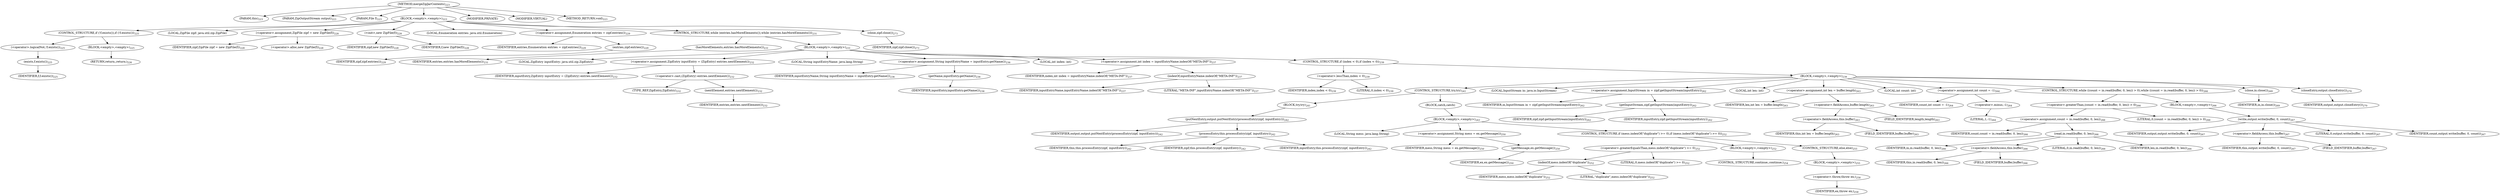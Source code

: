digraph "mergeZipJarContents" {  
"409" [label = <(METHOD,mergeZipJarContents)<SUB>223</SUB>> ]
"27" [label = <(PARAM,this)<SUB>223</SUB>> ]
"410" [label = <(PARAM,ZipOutputStream output)<SUB>223</SUB>> ]
"411" [label = <(PARAM,File f)<SUB>223</SUB>> ]
"412" [label = <(BLOCK,&lt;empty&gt;,&lt;empty&gt;)<SUB>223</SUB>> ]
"413" [label = <(CONTROL_STRUCTURE,if (!f.exists()),if (!f.exists()))<SUB>225</SUB>> ]
"414" [label = <(&lt;operator&gt;.logicalNot,!f.exists())<SUB>225</SUB>> ]
"415" [label = <(exists,f.exists())<SUB>225</SUB>> ]
"416" [label = <(IDENTIFIER,f,f.exists())<SUB>225</SUB>> ]
"417" [label = <(BLOCK,&lt;empty&gt;,&lt;empty&gt;)<SUB>225</SUB>> ]
"418" [label = <(RETURN,return;,return;)<SUB>226</SUB>> ]
"25" [label = <(LOCAL,ZipFile zipf: java.util.zip.ZipFile)> ]
"419" [label = <(&lt;operator&gt;.assignment,ZipFile zipf = new ZipFile(f))<SUB>228</SUB>> ]
"420" [label = <(IDENTIFIER,zipf,ZipFile zipf = new ZipFile(f))<SUB>228</SUB>> ]
"421" [label = <(&lt;operator&gt;.alloc,new ZipFile(f))<SUB>228</SUB>> ]
"422" [label = <(&lt;init&gt;,new ZipFile(f))<SUB>228</SUB>> ]
"24" [label = <(IDENTIFIER,zipf,new ZipFile(f))<SUB>228</SUB>> ]
"423" [label = <(IDENTIFIER,f,new ZipFile(f))<SUB>228</SUB>> ]
"424" [label = <(LOCAL,Enumeration entries: java.util.Enumeration)> ]
"425" [label = <(&lt;operator&gt;.assignment,Enumeration entries = zipf.entries())<SUB>229</SUB>> ]
"426" [label = <(IDENTIFIER,entries,Enumeration entries = zipf.entries())<SUB>229</SUB>> ]
"427" [label = <(entries,zipf.entries())<SUB>229</SUB>> ]
"428" [label = <(IDENTIFIER,zipf,zipf.entries())<SUB>229</SUB>> ]
"429" [label = <(CONTROL_STRUCTURE,while (entries.hasMoreElements()),while (entries.hasMoreElements()))<SUB>231</SUB>> ]
"430" [label = <(hasMoreElements,entries.hasMoreElements())<SUB>231</SUB>> ]
"431" [label = <(IDENTIFIER,entries,entries.hasMoreElements())<SUB>231</SUB>> ]
"432" [label = <(BLOCK,&lt;empty&gt;,&lt;empty&gt;)<SUB>231</SUB>> ]
"433" [label = <(LOCAL,ZipEntry inputEntry: java.util.zip.ZipEntry)> ]
"434" [label = <(&lt;operator&gt;.assignment,ZipEntry inputEntry = (ZipEntry) entries.nextElement())<SUB>232</SUB>> ]
"435" [label = <(IDENTIFIER,inputEntry,ZipEntry inputEntry = (ZipEntry) entries.nextElement())<SUB>232</SUB>> ]
"436" [label = <(&lt;operator&gt;.cast,(ZipEntry) entries.nextElement())<SUB>232</SUB>> ]
"437" [label = <(TYPE_REF,ZipEntry,ZipEntry)<SUB>232</SUB>> ]
"438" [label = <(nextElement,entries.nextElement())<SUB>232</SUB>> ]
"439" [label = <(IDENTIFIER,entries,entries.nextElement())<SUB>232</SUB>> ]
"440" [label = <(LOCAL,String inputEntryName: java.lang.String)> ]
"441" [label = <(&lt;operator&gt;.assignment,String inputEntryName = inputEntry.getName())<SUB>236</SUB>> ]
"442" [label = <(IDENTIFIER,inputEntryName,String inputEntryName = inputEntry.getName())<SUB>236</SUB>> ]
"443" [label = <(getName,inputEntry.getName())<SUB>236</SUB>> ]
"444" [label = <(IDENTIFIER,inputEntry,inputEntry.getName())<SUB>236</SUB>> ]
"445" [label = <(LOCAL,int index: int)> ]
"446" [label = <(&lt;operator&gt;.assignment,int index = inputEntryName.indexOf(&quot;META-INF&quot;))<SUB>237</SUB>> ]
"447" [label = <(IDENTIFIER,index,int index = inputEntryName.indexOf(&quot;META-INF&quot;))<SUB>237</SUB>> ]
"448" [label = <(indexOf,inputEntryName.indexOf(&quot;META-INF&quot;))<SUB>237</SUB>> ]
"449" [label = <(IDENTIFIER,inputEntryName,inputEntryName.indexOf(&quot;META-INF&quot;))<SUB>237</SUB>> ]
"450" [label = <(LITERAL,&quot;META-INF&quot;,inputEntryName.indexOf(&quot;META-INF&quot;))<SUB>237</SUB>> ]
"451" [label = <(CONTROL_STRUCTURE,if (index &lt; 0),if (index &lt; 0))<SUB>239</SUB>> ]
"452" [label = <(&lt;operator&gt;.lessThan,index &lt; 0)<SUB>239</SUB>> ]
"453" [label = <(IDENTIFIER,index,index &lt; 0)<SUB>239</SUB>> ]
"454" [label = <(LITERAL,0,index &lt; 0)<SUB>239</SUB>> ]
"455" [label = <(BLOCK,&lt;empty&gt;,&lt;empty&gt;)<SUB>239</SUB>> ]
"456" [label = <(CONTROL_STRUCTURE,try,try)<SUB>241</SUB>> ]
"457" [label = <(BLOCK,try,try)<SUB>241</SUB>> ]
"458" [label = <(putNextEntry,output.putNextEntry(processEntry(zipf, inputEntry)))<SUB>242</SUB>> ]
"459" [label = <(IDENTIFIER,output,output.putNextEntry(processEntry(zipf, inputEntry)))<SUB>242</SUB>> ]
"460" [label = <(processEntry,this.processEntry(zipf, inputEntry))<SUB>242</SUB>> ]
"26" [label = <(IDENTIFIER,this,this.processEntry(zipf, inputEntry))<SUB>242</SUB>> ]
"461" [label = <(IDENTIFIER,zipf,this.processEntry(zipf, inputEntry))<SUB>242</SUB>> ]
"462" [label = <(IDENTIFIER,inputEntry,this.processEntry(zipf, inputEntry))<SUB>242</SUB>> ]
"463" [label = <(BLOCK,catch,catch)> ]
"464" [label = <(BLOCK,&lt;empty&gt;,&lt;empty&gt;)<SUB>243</SUB>> ]
"465" [label = <(LOCAL,String mess: java.lang.String)> ]
"466" [label = <(&lt;operator&gt;.assignment,String mess = ex.getMessage())<SUB>250</SUB>> ]
"467" [label = <(IDENTIFIER,mess,String mess = ex.getMessage())<SUB>250</SUB>> ]
"468" [label = <(getMessage,ex.getMessage())<SUB>250</SUB>> ]
"469" [label = <(IDENTIFIER,ex,ex.getMessage())<SUB>250</SUB>> ]
"470" [label = <(CONTROL_STRUCTURE,if (mess.indexOf(&quot;duplicate&quot;) &gt;= 0),if (mess.indexOf(&quot;duplicate&quot;) &gt;= 0))<SUB>252</SUB>> ]
"471" [label = <(&lt;operator&gt;.greaterEqualsThan,mess.indexOf(&quot;duplicate&quot;) &gt;= 0)<SUB>252</SUB>> ]
"472" [label = <(indexOf,mess.indexOf(&quot;duplicate&quot;))<SUB>252</SUB>> ]
"473" [label = <(IDENTIFIER,mess,mess.indexOf(&quot;duplicate&quot;))<SUB>252</SUB>> ]
"474" [label = <(LITERAL,&quot;duplicate&quot;,mess.indexOf(&quot;duplicate&quot;))<SUB>252</SUB>> ]
"475" [label = <(LITERAL,0,mess.indexOf(&quot;duplicate&quot;) &gt;= 0)<SUB>252</SUB>> ]
"476" [label = <(BLOCK,&lt;empty&gt;,&lt;empty&gt;)<SUB>252</SUB>> ]
"477" [label = <(CONTROL_STRUCTURE,continue;,continue;)<SUB>254</SUB>> ]
"478" [label = <(CONTROL_STRUCTURE,else,else)<SUB>255</SUB>> ]
"479" [label = <(BLOCK,&lt;empty&gt;,&lt;empty&gt;)<SUB>255</SUB>> ]
"480" [label = <(&lt;operator&gt;.throw,throw ex;)<SUB>258</SUB>> ]
"481" [label = <(IDENTIFIER,ex,throw ex;)<SUB>258</SUB>> ]
"482" [label = <(LOCAL,InputStream in: java.io.InputStream)> ]
"483" [label = <(&lt;operator&gt;.assignment,InputStream in = zipf.getInputStream(inputEntry))<SUB>262</SUB>> ]
"484" [label = <(IDENTIFIER,in,InputStream in = zipf.getInputStream(inputEntry))<SUB>262</SUB>> ]
"485" [label = <(getInputStream,zipf.getInputStream(inputEntry))<SUB>262</SUB>> ]
"486" [label = <(IDENTIFIER,zipf,zipf.getInputStream(inputEntry))<SUB>262</SUB>> ]
"487" [label = <(IDENTIFIER,inputEntry,zipf.getInputStream(inputEntry))<SUB>262</SUB>> ]
"488" [label = <(LOCAL,int len: int)> ]
"489" [label = <(&lt;operator&gt;.assignment,int len = buffer.length)<SUB>263</SUB>> ]
"490" [label = <(IDENTIFIER,len,int len = buffer.length)<SUB>263</SUB>> ]
"491" [label = <(&lt;operator&gt;.fieldAccess,buffer.length)<SUB>263</SUB>> ]
"492" [label = <(&lt;operator&gt;.fieldAccess,this.buffer)<SUB>263</SUB>> ]
"493" [label = <(IDENTIFIER,this,int len = buffer.length)<SUB>263</SUB>> ]
"494" [label = <(FIELD_IDENTIFIER,buffer,buffer)<SUB>263</SUB>> ]
"495" [label = <(FIELD_IDENTIFIER,length,length)<SUB>263</SUB>> ]
"496" [label = <(LOCAL,int count: int)> ]
"497" [label = <(&lt;operator&gt;.assignment,int count = -1)<SUB>264</SUB>> ]
"498" [label = <(IDENTIFIER,count,int count = -1)<SUB>264</SUB>> ]
"499" [label = <(&lt;operator&gt;.minus,-1)<SUB>264</SUB>> ]
"500" [label = <(LITERAL,1,-1)<SUB>264</SUB>> ]
"501" [label = <(CONTROL_STRUCTURE,while ((count = in.read(buffer, 0, len)) &gt; 0),while ((count = in.read(buffer, 0, len)) &gt; 0))<SUB>266</SUB>> ]
"502" [label = <(&lt;operator&gt;.greaterThan,(count = in.read(buffer, 0, len)) &gt; 0)<SUB>266</SUB>> ]
"503" [label = <(&lt;operator&gt;.assignment,count = in.read(buffer, 0, len))<SUB>266</SUB>> ]
"504" [label = <(IDENTIFIER,count,count = in.read(buffer, 0, len))<SUB>266</SUB>> ]
"505" [label = <(read,in.read(buffer, 0, len))<SUB>266</SUB>> ]
"506" [label = <(IDENTIFIER,in,in.read(buffer, 0, len))<SUB>266</SUB>> ]
"507" [label = <(&lt;operator&gt;.fieldAccess,this.buffer)<SUB>266</SUB>> ]
"508" [label = <(IDENTIFIER,this,in.read(buffer, 0, len))<SUB>266</SUB>> ]
"509" [label = <(FIELD_IDENTIFIER,buffer,buffer)<SUB>266</SUB>> ]
"510" [label = <(LITERAL,0,in.read(buffer, 0, len))<SUB>266</SUB>> ]
"511" [label = <(IDENTIFIER,len,in.read(buffer, 0, len))<SUB>266</SUB>> ]
"512" [label = <(LITERAL,0,(count = in.read(buffer, 0, len)) &gt; 0)<SUB>266</SUB>> ]
"513" [label = <(BLOCK,&lt;empty&gt;,&lt;empty&gt;)<SUB>266</SUB>> ]
"514" [label = <(write,output.write(buffer, 0, count))<SUB>267</SUB>> ]
"515" [label = <(IDENTIFIER,output,output.write(buffer, 0, count))<SUB>267</SUB>> ]
"516" [label = <(&lt;operator&gt;.fieldAccess,this.buffer)<SUB>267</SUB>> ]
"517" [label = <(IDENTIFIER,this,output.write(buffer, 0, count))<SUB>267</SUB>> ]
"518" [label = <(FIELD_IDENTIFIER,buffer,buffer)<SUB>267</SUB>> ]
"519" [label = <(LITERAL,0,output.write(buffer, 0, count))<SUB>267</SUB>> ]
"520" [label = <(IDENTIFIER,count,output.write(buffer, 0, count))<SUB>267</SUB>> ]
"521" [label = <(close,in.close())<SUB>269</SUB>> ]
"522" [label = <(IDENTIFIER,in,in.close())<SUB>269</SUB>> ]
"523" [label = <(closeEntry,output.closeEntry())<SUB>270</SUB>> ]
"524" [label = <(IDENTIFIER,output,output.closeEntry())<SUB>270</SUB>> ]
"525" [label = <(close,zipf.close())<SUB>273</SUB>> ]
"526" [label = <(IDENTIFIER,zipf,zipf.close())<SUB>273</SUB>> ]
"527" [label = <(MODIFIER,PRIVATE)> ]
"528" [label = <(MODIFIER,VIRTUAL)> ]
"529" [label = <(METHOD_RETURN,void)<SUB>223</SUB>> ]
  "409" -> "27" 
  "409" -> "410" 
  "409" -> "411" 
  "409" -> "412" 
  "409" -> "527" 
  "409" -> "528" 
  "409" -> "529" 
  "412" -> "413" 
  "412" -> "25" 
  "412" -> "419" 
  "412" -> "422" 
  "412" -> "424" 
  "412" -> "425" 
  "412" -> "429" 
  "412" -> "525" 
  "413" -> "414" 
  "413" -> "417" 
  "414" -> "415" 
  "415" -> "416" 
  "417" -> "418" 
  "419" -> "420" 
  "419" -> "421" 
  "422" -> "24" 
  "422" -> "423" 
  "425" -> "426" 
  "425" -> "427" 
  "427" -> "428" 
  "429" -> "430" 
  "429" -> "432" 
  "430" -> "431" 
  "432" -> "433" 
  "432" -> "434" 
  "432" -> "440" 
  "432" -> "441" 
  "432" -> "445" 
  "432" -> "446" 
  "432" -> "451" 
  "434" -> "435" 
  "434" -> "436" 
  "436" -> "437" 
  "436" -> "438" 
  "438" -> "439" 
  "441" -> "442" 
  "441" -> "443" 
  "443" -> "444" 
  "446" -> "447" 
  "446" -> "448" 
  "448" -> "449" 
  "448" -> "450" 
  "451" -> "452" 
  "451" -> "455" 
  "452" -> "453" 
  "452" -> "454" 
  "455" -> "456" 
  "455" -> "482" 
  "455" -> "483" 
  "455" -> "488" 
  "455" -> "489" 
  "455" -> "496" 
  "455" -> "497" 
  "455" -> "501" 
  "455" -> "521" 
  "455" -> "523" 
  "456" -> "457" 
  "456" -> "463" 
  "457" -> "458" 
  "458" -> "459" 
  "458" -> "460" 
  "460" -> "26" 
  "460" -> "461" 
  "460" -> "462" 
  "463" -> "464" 
  "464" -> "465" 
  "464" -> "466" 
  "464" -> "470" 
  "466" -> "467" 
  "466" -> "468" 
  "468" -> "469" 
  "470" -> "471" 
  "470" -> "476" 
  "470" -> "478" 
  "471" -> "472" 
  "471" -> "475" 
  "472" -> "473" 
  "472" -> "474" 
  "476" -> "477" 
  "478" -> "479" 
  "479" -> "480" 
  "480" -> "481" 
  "483" -> "484" 
  "483" -> "485" 
  "485" -> "486" 
  "485" -> "487" 
  "489" -> "490" 
  "489" -> "491" 
  "491" -> "492" 
  "491" -> "495" 
  "492" -> "493" 
  "492" -> "494" 
  "497" -> "498" 
  "497" -> "499" 
  "499" -> "500" 
  "501" -> "502" 
  "501" -> "513" 
  "502" -> "503" 
  "502" -> "512" 
  "503" -> "504" 
  "503" -> "505" 
  "505" -> "506" 
  "505" -> "507" 
  "505" -> "510" 
  "505" -> "511" 
  "507" -> "508" 
  "507" -> "509" 
  "513" -> "514" 
  "514" -> "515" 
  "514" -> "516" 
  "514" -> "519" 
  "514" -> "520" 
  "516" -> "517" 
  "516" -> "518" 
  "521" -> "522" 
  "523" -> "524" 
  "525" -> "526" 
}
